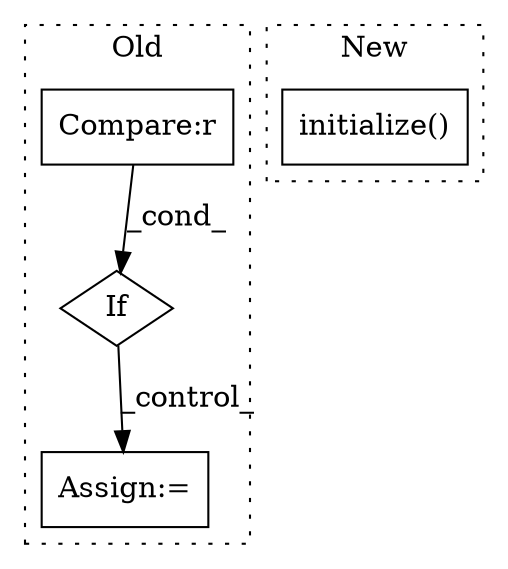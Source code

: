digraph G {
subgraph cluster0 {
1 [label="If" a="96" s="2697" l="3" shape="diamond"];
3 [label="Assign:=" a="68" s="2807" l="3" shape="box"];
4 [label="Compare:r" a="40" s="2700" l="20" shape="box"];
label = "Old";
style="dotted";
}
subgraph cluster1 {
2 [label="initialize()" a="75" s="2943,2968" l="19,29" shape="box"];
label = "New";
style="dotted";
}
1 -> 3 [label="_control_"];
4 -> 1 [label="_cond_"];
}